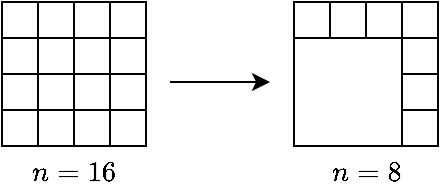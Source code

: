 <mxfile version="28.2.5">
  <diagram name="Page-1" id="5SKAm97IUk-dDTujLmm5">
    <mxGraphModel dx="1042" dy="674" grid="1" gridSize="10" guides="1" tooltips="1" connect="1" arrows="1" fold="1" page="1" pageScale="1" pageWidth="850" pageHeight="1100" math="1" shadow="0">
      <root>
        <mxCell id="0" />
        <mxCell id="1" parent="0" />
        <mxCell id="32SLlUpQdxrGUWhNNxCO-19" value="\(n=16\)" style="whiteSpace=wrap;html=1;aspect=fixed;verticalAlign=top;labelPosition=center;verticalLabelPosition=bottom;align=center;fillColor=none;" parent="1" vertex="1">
          <mxGeometry x="290" y="270" width="72" height="72" as="geometry" />
        </mxCell>
        <mxCell id="32SLlUpQdxrGUWhNNxCO-20" value="" style="whiteSpace=wrap;html=1;aspect=fixed;verticalAlign=top;labelPosition=center;verticalLabelPosition=bottom;align=center;fillColor=none;" parent="1" vertex="1">
          <mxGeometry x="290" y="270" width="18" height="18" as="geometry" />
        </mxCell>
        <mxCell id="32SLlUpQdxrGUWhNNxCO-21" value="" style="whiteSpace=wrap;html=1;aspect=fixed;verticalAlign=top;labelPosition=center;verticalLabelPosition=bottom;align=center;fillColor=none;" parent="1" vertex="1">
          <mxGeometry x="308" y="270" width="18" height="18" as="geometry" />
        </mxCell>
        <mxCell id="32SLlUpQdxrGUWhNNxCO-22" value="" style="whiteSpace=wrap;html=1;aspect=fixed;verticalAlign=top;labelPosition=center;verticalLabelPosition=bottom;align=center;fillColor=none;" parent="1" vertex="1">
          <mxGeometry x="326" y="270" width="18" height="18" as="geometry" />
        </mxCell>
        <mxCell id="32SLlUpQdxrGUWhNNxCO-23" value="" style="whiteSpace=wrap;html=1;aspect=fixed;verticalAlign=top;labelPosition=center;verticalLabelPosition=bottom;align=center;fillColor=none;" parent="1" vertex="1">
          <mxGeometry x="344" y="270" width="18" height="18" as="geometry" />
        </mxCell>
        <mxCell id="32SLlUpQdxrGUWhNNxCO-24" value="" style="whiteSpace=wrap;html=1;aspect=fixed;verticalAlign=top;labelPosition=center;verticalLabelPosition=bottom;align=center;fillColor=none;" parent="1" vertex="1">
          <mxGeometry x="290" y="288" width="18" height="18" as="geometry" />
        </mxCell>
        <mxCell id="32SLlUpQdxrGUWhNNxCO-25" value="" style="whiteSpace=wrap;html=1;aspect=fixed;verticalAlign=top;labelPosition=center;verticalLabelPosition=bottom;align=center;fillColor=none;" parent="1" vertex="1">
          <mxGeometry x="308" y="288" width="18" height="18" as="geometry" />
        </mxCell>
        <mxCell id="32SLlUpQdxrGUWhNNxCO-26" value="" style="whiteSpace=wrap;html=1;aspect=fixed;verticalAlign=top;labelPosition=center;verticalLabelPosition=bottom;align=center;fillColor=none;" parent="1" vertex="1">
          <mxGeometry x="326" y="288" width="18" height="18" as="geometry" />
        </mxCell>
        <mxCell id="32SLlUpQdxrGUWhNNxCO-27" value="" style="whiteSpace=wrap;html=1;aspect=fixed;verticalAlign=top;labelPosition=center;verticalLabelPosition=bottom;align=center;fillColor=none;" parent="1" vertex="1">
          <mxGeometry x="344" y="288" width="18" height="18" as="geometry" />
        </mxCell>
        <mxCell id="32SLlUpQdxrGUWhNNxCO-28" value="" style="whiteSpace=wrap;html=1;aspect=fixed;verticalAlign=top;labelPosition=center;verticalLabelPosition=bottom;align=center;fillColor=none;" parent="1" vertex="1">
          <mxGeometry x="290" y="306" width="18" height="18" as="geometry" />
        </mxCell>
        <mxCell id="32SLlUpQdxrGUWhNNxCO-29" value="" style="whiteSpace=wrap;html=1;aspect=fixed;verticalAlign=top;labelPosition=center;verticalLabelPosition=bottom;align=center;fillColor=none;" parent="1" vertex="1">
          <mxGeometry x="308" y="306" width="18" height="18" as="geometry" />
        </mxCell>
        <mxCell id="32SLlUpQdxrGUWhNNxCO-30" value="" style="whiteSpace=wrap;html=1;aspect=fixed;verticalAlign=top;labelPosition=center;verticalLabelPosition=bottom;align=center;fillColor=none;" parent="1" vertex="1">
          <mxGeometry x="326" y="306" width="18" height="18" as="geometry" />
        </mxCell>
        <mxCell id="32SLlUpQdxrGUWhNNxCO-31" value="" style="whiteSpace=wrap;html=1;aspect=fixed;verticalAlign=top;labelPosition=center;verticalLabelPosition=bottom;align=center;fillColor=none;" parent="1" vertex="1">
          <mxGeometry x="344" y="306" width="18" height="18" as="geometry" />
        </mxCell>
        <mxCell id="32SLlUpQdxrGUWhNNxCO-32" value="" style="whiteSpace=wrap;html=1;aspect=fixed;verticalAlign=top;labelPosition=center;verticalLabelPosition=bottom;align=center;fillColor=none;" parent="1" vertex="1">
          <mxGeometry x="290" y="324" width="18" height="18" as="geometry" />
        </mxCell>
        <mxCell id="32SLlUpQdxrGUWhNNxCO-33" value="" style="whiteSpace=wrap;html=1;aspect=fixed;verticalAlign=top;labelPosition=center;verticalLabelPosition=bottom;align=center;fillColor=none;" parent="1" vertex="1">
          <mxGeometry x="308" y="324" width="18" height="18" as="geometry" />
        </mxCell>
        <mxCell id="32SLlUpQdxrGUWhNNxCO-34" value="" style="whiteSpace=wrap;html=1;aspect=fixed;verticalAlign=top;labelPosition=center;verticalLabelPosition=bottom;align=center;fillColor=none;" parent="1" vertex="1">
          <mxGeometry x="326" y="324" width="18" height="18" as="geometry" />
        </mxCell>
        <mxCell id="T2ZZee0PsSWV5pvHW-US-1" value="\(n=8\)" style="whiteSpace=wrap;html=1;aspect=fixed;verticalAlign=top;labelPosition=center;verticalLabelPosition=bottom;align=center;fillColor=none;" parent="1" vertex="1">
          <mxGeometry x="436" y="270" width="72" height="72" as="geometry" />
        </mxCell>
        <mxCell id="T2ZZee0PsSWV5pvHW-US-2" value="" style="whiteSpace=wrap;html=1;aspect=fixed;verticalAlign=top;labelPosition=center;verticalLabelPosition=bottom;align=center;fillColor=none;" parent="1" vertex="1">
          <mxGeometry x="436" y="270" width="18" height="18" as="geometry" />
        </mxCell>
        <mxCell id="T2ZZee0PsSWV5pvHW-US-3" value="" style="whiteSpace=wrap;html=1;aspect=fixed;verticalAlign=top;labelPosition=center;verticalLabelPosition=bottom;align=center;fillColor=none;" parent="1" vertex="1">
          <mxGeometry x="454" y="270" width="18" height="18" as="geometry" />
        </mxCell>
        <mxCell id="T2ZZee0PsSWV5pvHW-US-4" value="" style="whiteSpace=wrap;html=1;aspect=fixed;verticalAlign=top;labelPosition=center;verticalLabelPosition=bottom;align=center;fillColor=none;" parent="1" vertex="1">
          <mxGeometry x="472" y="270" width="18" height="18" as="geometry" />
        </mxCell>
        <mxCell id="T2ZZee0PsSWV5pvHW-US-5" value="" style="whiteSpace=wrap;html=1;aspect=fixed;verticalAlign=top;labelPosition=center;verticalLabelPosition=bottom;align=center;fillColor=none;" parent="1" vertex="1">
          <mxGeometry x="490" y="270" width="18" height="18" as="geometry" />
        </mxCell>
        <mxCell id="T2ZZee0PsSWV5pvHW-US-9" value="" style="whiteSpace=wrap;html=1;aspect=fixed;verticalAlign=top;labelPosition=center;verticalLabelPosition=bottom;align=center;fillColor=none;" parent="1" vertex="1">
          <mxGeometry x="490" y="288" width="18" height="18" as="geometry" />
        </mxCell>
        <mxCell id="T2ZZee0PsSWV5pvHW-US-13" value="" style="whiteSpace=wrap;html=1;aspect=fixed;verticalAlign=top;labelPosition=center;verticalLabelPosition=bottom;align=center;fillColor=none;" parent="1" vertex="1">
          <mxGeometry x="490" y="306" width="18" height="18" as="geometry" />
        </mxCell>
        <mxCell id="T2ZZee0PsSWV5pvHW-US-14" value="" style="whiteSpace=wrap;html=1;aspect=fixed;verticalAlign=top;labelPosition=center;verticalLabelPosition=bottom;align=center;fillColor=none;" parent="1" vertex="1">
          <mxGeometry x="436" y="288" width="54" height="54" as="geometry" />
        </mxCell>
        <mxCell id="T2ZZee0PsSWV5pvHW-US-15" value="" style="whiteSpace=wrap;html=1;aspect=fixed;verticalAlign=top;labelPosition=center;verticalLabelPosition=bottom;align=center;fillColor=none;" parent="1" vertex="1">
          <mxGeometry x="490" y="324" width="18" height="18" as="geometry" />
        </mxCell>
        <mxCell id="T2ZZee0PsSWV5pvHW-US-17" value="" style="endArrow=classic;html=1;rounded=0;" parent="1" edge="1">
          <mxGeometry width="50" height="50" relative="1" as="geometry">
            <mxPoint x="374" y="310" as="sourcePoint" />
            <mxPoint x="424" y="310" as="targetPoint" />
          </mxGeometry>
        </mxCell>
      </root>
    </mxGraphModel>
  </diagram>
</mxfile>
